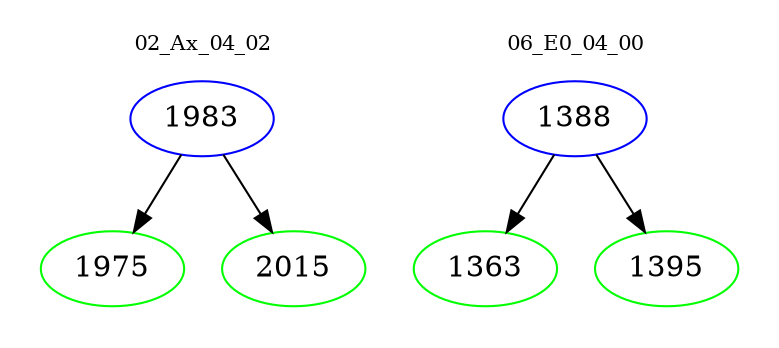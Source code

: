 digraph{
subgraph cluster_0 {
color = white
label = "02_Ax_04_02";
fontsize=10;
T0_1983 [label="1983", color="blue"]
T0_1983 -> T0_1975 [color="black"]
T0_1975 [label="1975", color="green"]
T0_1983 -> T0_2015 [color="black"]
T0_2015 [label="2015", color="green"]
}
subgraph cluster_1 {
color = white
label = "06_E0_04_00";
fontsize=10;
T1_1388 [label="1388", color="blue"]
T1_1388 -> T1_1363 [color="black"]
T1_1363 [label="1363", color="green"]
T1_1388 -> T1_1395 [color="black"]
T1_1395 [label="1395", color="green"]
}
}
